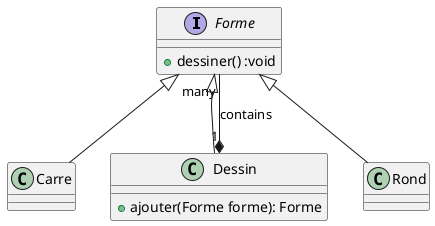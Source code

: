 @startuml interfaceAlias -- componentAlias : label <<stereotype>>
interface Forme {
     + dessiner() :void   
}
class Carre
class Dessin {
    + ajouter(Forme forme): Forme
}
class Rond

Dessin "1" *-- "many" Forme : contains

Forme <|-- Carre
Forme <|-- Dessin
Forme <|-- Rond
@enduml